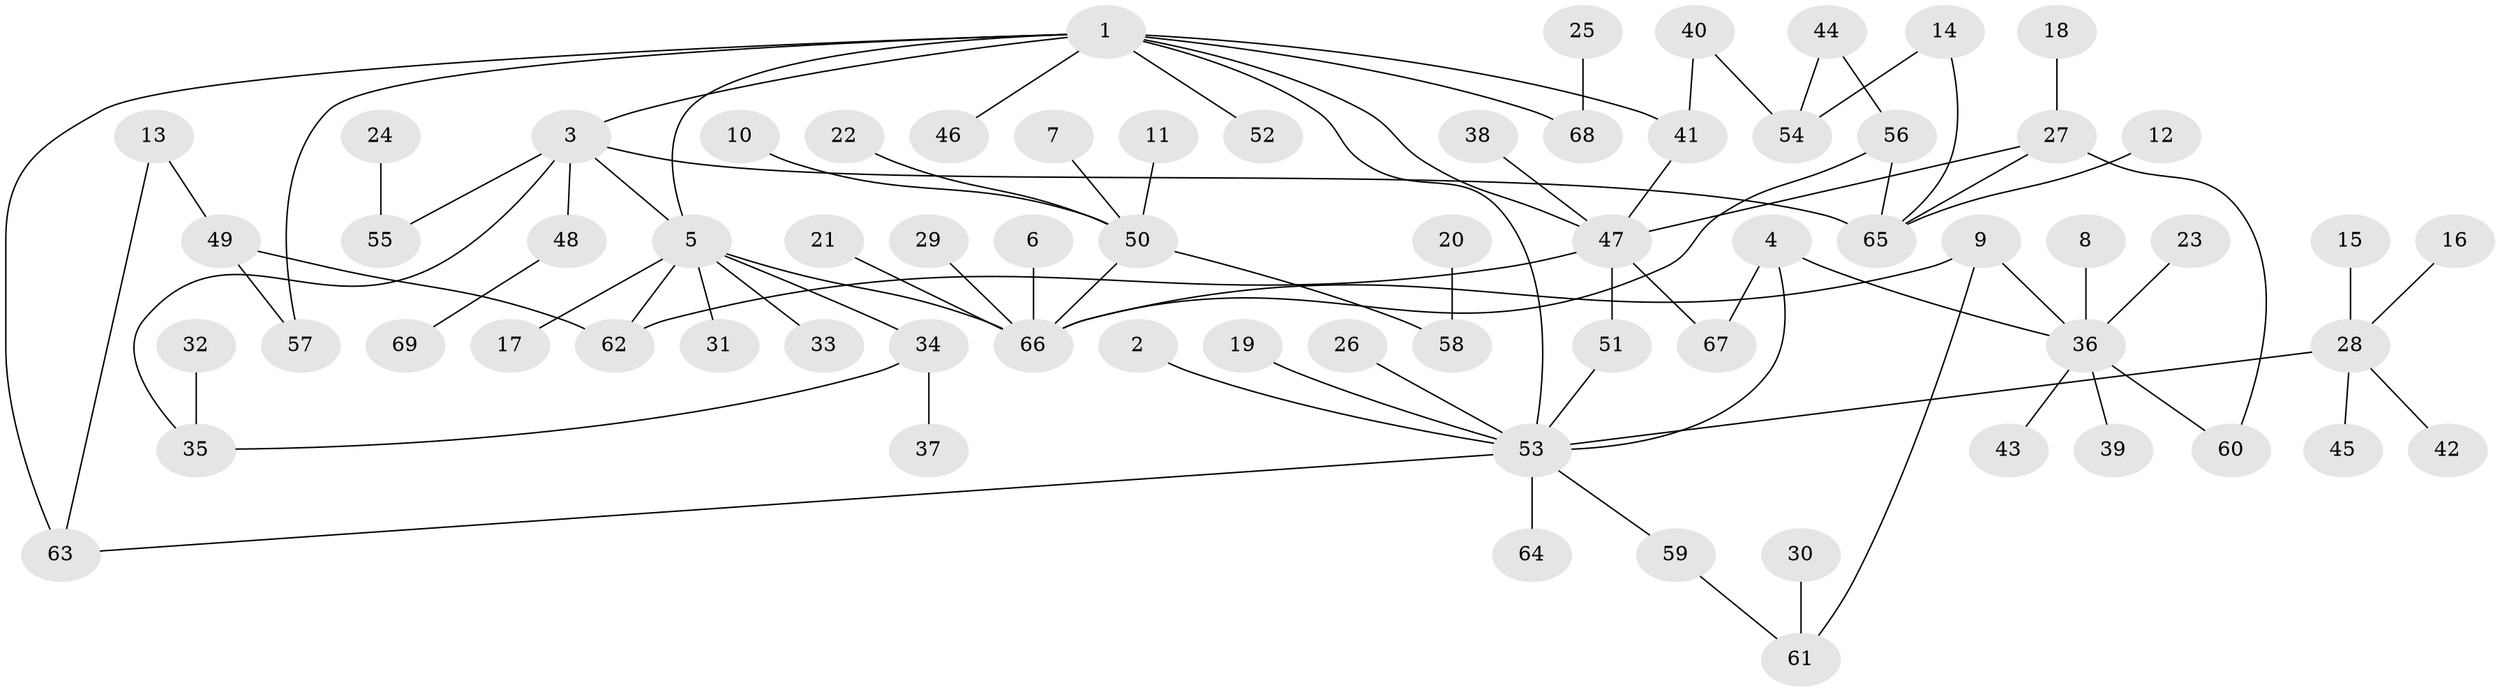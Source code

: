 // original degree distribution, {4: 0.08759124087591241, 9: 0.0072992700729927005, 5: 0.051094890510948905, 6: 0.029197080291970802, 8: 0.0072992700729927005, 1: 0.45255474452554745, 2: 0.24817518248175183, 3: 0.10948905109489052, 7: 0.0072992700729927005}
// Generated by graph-tools (version 1.1) at 2025/25/03/09/25 03:25:24]
// undirected, 69 vertices, 84 edges
graph export_dot {
graph [start="1"]
  node [color=gray90,style=filled];
  1;
  2;
  3;
  4;
  5;
  6;
  7;
  8;
  9;
  10;
  11;
  12;
  13;
  14;
  15;
  16;
  17;
  18;
  19;
  20;
  21;
  22;
  23;
  24;
  25;
  26;
  27;
  28;
  29;
  30;
  31;
  32;
  33;
  34;
  35;
  36;
  37;
  38;
  39;
  40;
  41;
  42;
  43;
  44;
  45;
  46;
  47;
  48;
  49;
  50;
  51;
  52;
  53;
  54;
  55;
  56;
  57;
  58;
  59;
  60;
  61;
  62;
  63;
  64;
  65;
  66;
  67;
  68;
  69;
  1 -- 3 [weight=1.0];
  1 -- 5 [weight=1.0];
  1 -- 41 [weight=1.0];
  1 -- 46 [weight=1.0];
  1 -- 47 [weight=1.0];
  1 -- 52 [weight=1.0];
  1 -- 53 [weight=1.0];
  1 -- 57 [weight=1.0];
  1 -- 63 [weight=1.0];
  1 -- 68 [weight=1.0];
  2 -- 53 [weight=1.0];
  3 -- 5 [weight=1.0];
  3 -- 35 [weight=1.0];
  3 -- 48 [weight=1.0];
  3 -- 55 [weight=1.0];
  3 -- 65 [weight=1.0];
  4 -- 36 [weight=1.0];
  4 -- 53 [weight=1.0];
  4 -- 67 [weight=1.0];
  5 -- 17 [weight=1.0];
  5 -- 31 [weight=1.0];
  5 -- 33 [weight=1.0];
  5 -- 34 [weight=1.0];
  5 -- 62 [weight=1.0];
  5 -- 66 [weight=1.0];
  6 -- 66 [weight=1.0];
  7 -- 50 [weight=1.0];
  8 -- 36 [weight=1.0];
  9 -- 36 [weight=1.0];
  9 -- 61 [weight=1.0];
  9 -- 66 [weight=1.0];
  10 -- 50 [weight=1.0];
  11 -- 50 [weight=1.0];
  12 -- 65 [weight=1.0];
  13 -- 49 [weight=1.0];
  13 -- 63 [weight=1.0];
  14 -- 54 [weight=1.0];
  14 -- 65 [weight=1.0];
  15 -- 28 [weight=1.0];
  16 -- 28 [weight=1.0];
  18 -- 27 [weight=1.0];
  19 -- 53 [weight=1.0];
  20 -- 58 [weight=1.0];
  21 -- 66 [weight=1.0];
  22 -- 50 [weight=1.0];
  23 -- 36 [weight=1.0];
  24 -- 55 [weight=1.0];
  25 -- 68 [weight=1.0];
  26 -- 53 [weight=1.0];
  27 -- 47 [weight=1.0];
  27 -- 60 [weight=1.0];
  27 -- 65 [weight=1.0];
  28 -- 42 [weight=1.0];
  28 -- 45 [weight=1.0];
  28 -- 53 [weight=1.0];
  29 -- 66 [weight=1.0];
  30 -- 61 [weight=1.0];
  32 -- 35 [weight=1.0];
  34 -- 35 [weight=1.0];
  34 -- 37 [weight=1.0];
  36 -- 39 [weight=1.0];
  36 -- 43 [weight=1.0];
  36 -- 60 [weight=1.0];
  38 -- 47 [weight=1.0];
  40 -- 41 [weight=1.0];
  40 -- 54 [weight=1.0];
  41 -- 47 [weight=1.0];
  44 -- 54 [weight=1.0];
  44 -- 56 [weight=1.0];
  47 -- 51 [weight=2.0];
  47 -- 62 [weight=1.0];
  47 -- 67 [weight=1.0];
  48 -- 69 [weight=1.0];
  49 -- 57 [weight=1.0];
  49 -- 62 [weight=1.0];
  50 -- 58 [weight=1.0];
  50 -- 66 [weight=1.0];
  51 -- 53 [weight=1.0];
  53 -- 59 [weight=1.0];
  53 -- 63 [weight=1.0];
  53 -- 64 [weight=1.0];
  56 -- 65 [weight=1.0];
  56 -- 66 [weight=1.0];
  59 -- 61 [weight=1.0];
}
